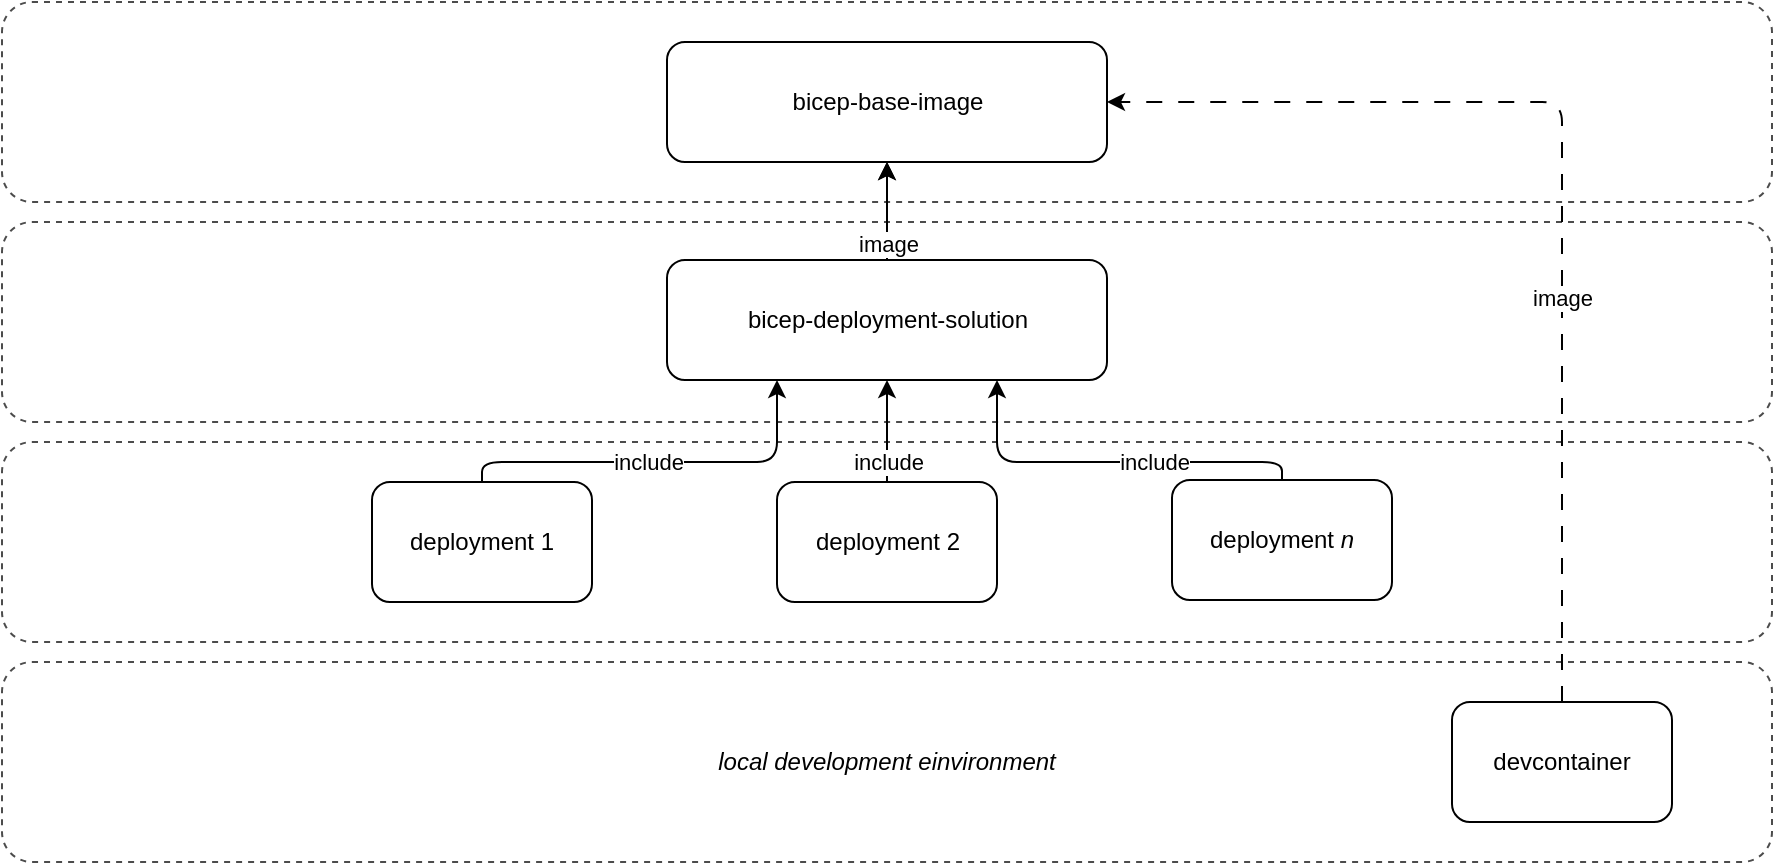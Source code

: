 <mxfile version="27.1.6" pages="3">
  <diagram id="INa1oeCGx6IkDpZqn9pY" name="solution">
    <mxGraphModel dx="2245" dy="756" grid="1" gridSize="10" guides="1" tooltips="1" connect="1" arrows="1" fold="1" page="1" pageScale="1" pageWidth="827" pageHeight="1169" math="0" shadow="0">
      <root>
        <mxCell id="0" />
        <mxCell id="1" parent="0" />
        <mxCell id="K7j2yBrOEj_I1zInGum3-3" value="" style="edgeStyle=orthogonalEdgeStyle;rounded=0;orthogonalLoop=1;jettySize=auto;html=1;" parent="1" source="fan_LsCEkvDjQkuRT088-3" target="fan_LsCEkvDjQkuRT088-1" edge="1">
          <mxGeometry relative="1" as="geometry" />
        </mxCell>
        <mxCell id="Is1GMU5wEq7POQT0-QTG-9" value="&lt;i&gt;local development einvironment&lt;/i&gt;" style="rounded=1;whiteSpace=wrap;html=1;fillColor=none;dashed=1;opacity=70;" parent="1" vertex="1">
          <mxGeometry x="-145" y="410" width="885" height="100" as="geometry" />
        </mxCell>
        <mxCell id="Is1GMU5wEq7POQT0-QTG-6" value="" style="rounded=1;whiteSpace=wrap;html=1;fillColor=none;dashed=1;opacity=70;" parent="1" vertex="1">
          <mxGeometry x="-145" y="80" width="885" height="100" as="geometry" />
        </mxCell>
        <mxCell id="Is1GMU5wEq7POQT0-QTG-7" value="" style="rounded=1;whiteSpace=wrap;html=1;fillColor=none;dashed=1;opacity=70;" parent="1" vertex="1">
          <mxGeometry x="-145" y="190" width="885" height="100" as="geometry" />
        </mxCell>
        <mxCell id="Is1GMU5wEq7POQT0-QTG-8" value="" style="rounded=1;whiteSpace=wrap;html=1;fillColor=none;dashed=1;opacity=70;" parent="1" vertex="1">
          <mxGeometry x="-145" y="300" width="885" height="100" as="geometry" />
        </mxCell>
        <mxCell id="fan_LsCEkvDjQkuRT088-1" value="bicep-base-image" style="rounded=1;whiteSpace=wrap;html=1;" parent="1" vertex="1">
          <mxGeometry x="187.5" y="100" width="220" height="60" as="geometry" />
        </mxCell>
        <mxCell id="fan_LsCEkvDjQkuRT088-2" value="" style="shape=image;verticalLabelPosition=bottom;labelBackgroundColor=default;verticalAlign=top;aspect=fixed;imageAspect=0;image=https://static-00.iconduck.com/assets.00/docker-icon-1024x876-69aqwp3k.png;" parent="1" vertex="1">
          <mxGeometry x="-115.08" y="104.26" width="60.16" height="51.47" as="geometry" />
        </mxCell>
        <mxCell id="nk_0Vmsc4UEk0oq6CmW--5" value="" style="edgeStyle=orthogonalEdgeStyle;rounded=0;orthogonalLoop=1;jettySize=auto;html=1;" parent="1" source="fan_LsCEkvDjQkuRT088-3" target="fan_LsCEkvDjQkuRT088-1" edge="1">
          <mxGeometry relative="1" as="geometry" />
        </mxCell>
        <mxCell id="fgeE1z4mcF0riqID_mbg-6" value="image" style="edgeLabel;html=1;align=center;verticalAlign=middle;resizable=0;points=[];labelBackgroundColor=default;fontFamily=Helvetica;fontSize=11;fontColor=default;fillColor=none;gradientColor=none;" parent="nk_0Vmsc4UEk0oq6CmW--5" vertex="1" connectable="0">
          <mxGeometry x="0.01" y="-1" relative="1" as="geometry">
            <mxPoint x="-1" y="16" as="offset" />
          </mxGeometry>
        </mxCell>
        <mxCell id="fan_LsCEkvDjQkuRT088-3" value="bicep-deployment-solution" style="rounded=1;whiteSpace=wrap;html=1;" parent="1" vertex="1">
          <mxGeometry x="187.5" y="209" width="220" height="60" as="geometry" />
        </mxCell>
        <mxCell id="nk_0Vmsc4UEk0oq6CmW--1" value="" style="shape=image;verticalLabelPosition=bottom;labelBackgroundColor=default;verticalAlign=top;aspect=fixed;imageAspect=0;image=https://gitlab.com/uploads/-/system/project/avatar/30472118/logo-extra-whitespace.png;" parent="1" vertex="1">
          <mxGeometry x="-117.5" y="206.5" width="65" height="65" as="geometry" />
        </mxCell>
        <mxCell id="nk_0Vmsc4UEk0oq6CmW--14" style="edgeStyle=orthogonalEdgeStyle;rounded=1;orthogonalLoop=1;jettySize=auto;html=1;entryX=0.25;entryY=1;entryDx=0;entryDy=0;strokeColor=default;curved=0;" parent="1" source="nk_0Vmsc4UEk0oq6CmW--6" target="fan_LsCEkvDjQkuRT088-3" edge="1">
          <mxGeometry relative="1" as="geometry">
            <Array as="points">
              <mxPoint x="95" y="310" />
              <mxPoint x="243" y="310" />
            </Array>
          </mxGeometry>
        </mxCell>
        <mxCell id="fgeE1z4mcF0riqID_mbg-4" value="include" style="edgeLabel;html=1;align=center;verticalAlign=middle;resizable=0;points=[];" parent="nk_0Vmsc4UEk0oq6CmW--14" vertex="1" connectable="0">
          <mxGeometry x="-0.061" relative="1" as="geometry">
            <mxPoint as="offset" />
          </mxGeometry>
        </mxCell>
        <mxCell id="nk_0Vmsc4UEk0oq6CmW--6" value="deployment 1" style="rounded=1;whiteSpace=wrap;html=1;" parent="1" vertex="1">
          <mxGeometry x="40" y="320" width="110" height="60" as="geometry" />
        </mxCell>
        <mxCell id="nk_0Vmsc4UEk0oq6CmW--15" style="edgeStyle=orthogonalEdgeStyle;rounded=1;orthogonalLoop=1;jettySize=auto;html=1;entryX=0.5;entryY=1;entryDx=0;entryDy=0;strokeColor=default;curved=0;" parent="1" source="nk_0Vmsc4UEk0oq6CmW--9" target="fan_LsCEkvDjQkuRT088-3" edge="1">
          <mxGeometry relative="1" as="geometry" />
        </mxCell>
        <mxCell id="fgeE1z4mcF0riqID_mbg-3" value="include" style="edgeLabel;html=1;align=center;verticalAlign=middle;resizable=0;points=[];" parent="nk_0Vmsc4UEk0oq6CmW--15" vertex="1" connectable="0">
          <mxGeometry x="0.065" y="-1" relative="1" as="geometry">
            <mxPoint x="-1" y="17" as="offset" />
          </mxGeometry>
        </mxCell>
        <mxCell id="nk_0Vmsc4UEk0oq6CmW--9" value="deployment 2" style="rounded=1;whiteSpace=wrap;html=1;" parent="1" vertex="1">
          <mxGeometry x="242.5" y="320" width="110" height="60" as="geometry" />
        </mxCell>
        <mxCell id="nk_0Vmsc4UEk0oq6CmW--13" style="edgeStyle=orthogonalEdgeStyle;rounded=1;orthogonalLoop=1;jettySize=auto;html=1;entryX=0.75;entryY=1;entryDx=0;entryDy=0;strokeColor=default;curved=0;" parent="1" source="nk_0Vmsc4UEk0oq6CmW--11" target="fan_LsCEkvDjQkuRT088-3" edge="1">
          <mxGeometry relative="1" as="geometry">
            <Array as="points">
              <mxPoint x="495" y="310" />
              <mxPoint x="353" y="310" />
            </Array>
          </mxGeometry>
        </mxCell>
        <mxCell id="fgeE1z4mcF0riqID_mbg-5" value="include" style="edgeLabel;html=1;align=center;verticalAlign=middle;resizable=0;points=[];" parent="nk_0Vmsc4UEk0oq6CmW--13" vertex="1" connectable="0">
          <mxGeometry x="-0.242" relative="1" as="geometry">
            <mxPoint as="offset" />
          </mxGeometry>
        </mxCell>
        <mxCell id="nk_0Vmsc4UEk0oq6CmW--11" value="deployment &lt;i&gt;n&lt;/i&gt;" style="rounded=1;whiteSpace=wrap;html=1;" parent="1" vertex="1">
          <mxGeometry x="440" y="319" width="110" height="60" as="geometry" />
        </mxCell>
        <mxCell id="Is1GMU5wEq7POQT0-QTG-1" value="" style="shape=image;verticalLabelPosition=bottom;labelBackgroundColor=default;verticalAlign=top;aspect=fixed;imageAspect=0;image=https://upload.wikimedia.org/wikipedia/commons/thumb/9/9a/Visual_Studio_Code_1.35_icon.svg/2048px-Visual_Studio_Code_1.35_icon.svg.png;" parent="1" vertex="1">
          <mxGeometry x="-105.0" y="440" width="40" height="40" as="geometry" />
        </mxCell>
        <mxCell id="Is1GMU5wEq7POQT0-QTG-3" style="edgeStyle=orthogonalEdgeStyle;rounded=1;orthogonalLoop=1;jettySize=auto;html=1;entryX=1;entryY=0.5;entryDx=0;entryDy=0;curved=0;exitX=0.5;exitY=0;exitDx=0;exitDy=0;dashed=1;dashPattern=8 8;" parent="1" source="Is1GMU5wEq7POQT0-QTG-2" target="fan_LsCEkvDjQkuRT088-1" edge="1">
          <mxGeometry relative="1" as="geometry" />
        </mxCell>
        <mxCell id="Is1GMU5wEq7POQT0-QTG-5" value="image" style="edgeLabel;html=1;align=center;verticalAlign=middle;resizable=0;points=[];" parent="Is1GMU5wEq7POQT0-QTG-3" vertex="1" connectable="0">
          <mxGeometry x="-0.244" y="-2" relative="1" as="geometry">
            <mxPoint x="-2" y="-3" as="offset" />
          </mxGeometry>
        </mxCell>
        <mxCell id="Is1GMU5wEq7POQT0-QTG-2" value="devcontainer" style="rounded=1;whiteSpace=wrap;html=1;" parent="1" vertex="1">
          <mxGeometry x="580" y="430" width="110" height="60" as="geometry" />
        </mxCell>
        <mxCell id="K7j2yBrOEj_I1zInGum3-1" value="" style="shape=image;verticalLabelPosition=bottom;labelBackgroundColor=default;verticalAlign=top;aspect=fixed;imageAspect=0;image=https://gitlab.com/uploads/-/system/project/avatar/30472118/logo-extra-whitespace.png;" parent="1" vertex="1">
          <mxGeometry x="-117.5" y="316.5" width="65" height="65" as="geometry" />
        </mxCell>
      </root>
    </mxGraphModel>
  </diagram>
  <diagram name="pipeline" id="oBOJPI8WT5u1TvHsaGbR">
    <mxGraphModel dx="1418" dy="756" grid="1" gridSize="10" guides="1" tooltips="1" connect="1" arrows="1" fold="1" page="1" pageScale="1" pageWidth="827" pageHeight="1169" math="0" shadow="0">
      <root>
        <mxCell id="0" />
        <mxCell id="1" parent="0" />
        <mxCell id="hW8EgmJHF-hAIjpgLk11-3" value="" style="rounded=1;whiteSpace=wrap;html=1;arcSize=12;" parent="1" vertex="1">
          <mxGeometry x="260" y="50" width="490" height="210" as="geometry" />
        </mxCell>
        <mxCell id="6" value="" style="rounded=1;whiteSpace=wrap;html=1;dashed=1;" parent="1" vertex="1">
          <mxGeometry x="395" y="60" width="120" height="190" as="geometry" />
        </mxCell>
        <mxCell id="hW8EgmJHF-hAIjpgLk11-25" value="" style="rounded=1;whiteSpace=wrap;html=1;dashed=1;" parent="1" vertex="1">
          <mxGeometry x="270" y="60" width="120" height="190" as="geometry" />
        </mxCell>
        <mxCell id="hW8EgmJHF-hAIjpgLk11-20" value="" style="rounded=1;whiteSpace=wrap;html=1;dashed=1;arcSize=8;" parent="1" vertex="1">
          <mxGeometry x="520" y="60" width="220" height="190" as="geometry" />
        </mxCell>
        <mxCell id="hW8EgmJHF-hAIjpgLk11-11" style="edgeStyle=orthogonalEdgeStyle;rounded=0;orthogonalLoop=1;jettySize=auto;html=1;endArrow=blockThin;endFill=1;" parent="1" source="UeYxYK3Cn5XbAIOpTatN-2" target="hW8EgmJHF-hAIjpgLk11-7" edge="1">
          <mxGeometry relative="1" as="geometry" />
        </mxCell>
        <mxCell id="UeYxYK3Cn5XbAIOpTatN-2" value="" style="shape=image;verticalLabelPosition=bottom;labelBackgroundColor=default;verticalAlign=top;aspect=fixed;imageAspect=0;image=https://gitlab.com/uploads/-/system/project/avatar/30472118/logo-extra-whitespace.png;" parent="1" vertex="1">
          <mxGeometry x="30" y="160" width="50" height="50" as="geometry" />
        </mxCell>
        <mxCell id="gM9HhOSeEY18I6hsgLa_-3" value="" style="shape=image;verticalLabelPosition=bottom;labelBackgroundColor=default;verticalAlign=top;aspect=fixed;imageAspect=0;image=https://upload.wikimedia.org/wikipedia/commons/thumb/f/fa/Microsoft_Azure.svg/2048px-Microsoft_Azure.svg.png;" parent="1" vertex="1">
          <mxGeometry x="890" y="160" width="50" height="50" as="geometry" />
        </mxCell>
        <mxCell id="hW8EgmJHF-hAIjpgLk11-1" style="edgeStyle=orthogonalEdgeStyle;rounded=0;orthogonalLoop=1;jettySize=auto;html=1;endArrow=blockThin;endFill=1;exitX=0.5;exitY=0;exitDx=0;exitDy=0;" parent="1" source="YW1inPbLGPEtHc-UeUeM-15" target="UeYxYK3Cn5XbAIOpTatN-2" edge="1">
          <mxGeometry relative="1" as="geometry" />
        </mxCell>
        <mxCell id="hW8EgmJHF-hAIjpgLk11-2" value="Push &lt;br&gt;Bicep &lt;br&gt;Code" style="edgeLabel;html=1;align=center;verticalAlign=middle;resizable=0;points=[];" parent="hW8EgmJHF-hAIjpgLk11-1" connectable="0" vertex="1">
          <mxGeometry x="0.084" y="1" relative="1" as="geometry">
            <mxPoint as="offset" />
          </mxGeometry>
        </mxCell>
        <mxCell id="Hc-8KjNSSpe0YUT5cz_B-1" value="Developer" style="shape=umlActor;verticalLabelPosition=bottom;verticalAlign=top;html=1;outlineConnect=0;" parent="1" vertex="1">
          <mxGeometry x="45" y="410" width="20" height="40" as="geometry" />
        </mxCell>
        <mxCell id="hW8EgmJHF-hAIjpgLk11-21" style="edgeStyle=orthogonalEdgeStyle;rounded=0;orthogonalLoop=1;jettySize=auto;html=1;endArrow=blockThin;endFill=1;" parent="1" source="hW8EgmJHF-hAIjpgLk11-7" target="2" edge="1">
          <mxGeometry relative="1" as="geometry" />
        </mxCell>
        <mxCell id="hW8EgmJHF-hAIjpgLk11-7" value="bicep-lint" style="rounded=1;whiteSpace=wrap;html=1;" parent="1" vertex="1">
          <mxGeometry x="290" y="170" width="80" height="30" as="geometry" />
        </mxCell>
        <mxCell id="hW8EgmJHF-hAIjpgLk11-8" value="bicep-build" style="rounded=1;whiteSpace=wrap;html=1;" parent="1" vertex="1">
          <mxGeometry x="290" y="209" width="80" height="30" as="geometry" />
        </mxCell>
        <mxCell id="hW8EgmJHF-hAIjpgLk11-23" style="edgeStyle=orthogonalEdgeStyle;rounded=0;orthogonalLoop=1;jettySize=auto;html=1;entryX=0;entryY=0.5;entryDx=0;entryDy=0;endArrow=blockThin;endFill=1;" parent="1" source="hW8EgmJHF-hAIjpgLk11-9" target="hW8EgmJHF-hAIjpgLk11-10" edge="1">
          <mxGeometry relative="1" as="geometry" />
        </mxCell>
        <mxCell id="hW8EgmJHF-hAIjpgLk11-9" value="deploy-test" style="rounded=1;whiteSpace=wrap;html=1;" parent="1" vertex="1">
          <mxGeometry x="537.68" y="170" width="80" height="30" as="geometry" />
        </mxCell>
        <mxCell id="hW8EgmJHF-hAIjpgLk11-24" style="edgeStyle=orthogonalEdgeStyle;rounded=0;orthogonalLoop=1;jettySize=auto;html=1;entryX=0;entryY=0.5;entryDx=0;entryDy=0;endArrow=blockThin;endFill=1;" parent="1" source="hW8EgmJHF-hAIjpgLk11-10" target="gM9HhOSeEY18I6hsgLa_-3" edge="1">
          <mxGeometry relative="1" as="geometry" />
        </mxCell>
        <mxCell id="hW8EgmJHF-hAIjpgLk11-10" value="deploy-prod" style="rounded=1;whiteSpace=wrap;html=1;" parent="1" vertex="1">
          <mxGeometry x="650" y="170" width="80" height="30" as="geometry" />
        </mxCell>
        <mxCell id="UeYxYK3Cn5XbAIOpTatN-1" value="Bicep" style="shape=image;verticalLabelPosition=bottom;labelBackgroundColor=default;verticalAlign=top;aspect=fixed;imageAspect=0;image=https://gitlab.com/uploads/-/system/project/avatar/57801916/bicep-logo.png;" parent="1" vertex="1">
          <mxGeometry x="315" y="75" width="30" height="30" as="geometry" />
        </mxCell>
        <mxCell id="hW8EgmJHF-hAIjpgLk11-12" value="&lt;div&gt;.....&lt;/div&gt;&lt;div&gt;&lt;span style=&quot;background-color: transparent; color: light-dark(rgb(0, 0, 0), rgb(255, 255, 255));&quot;&gt;.....&lt;/span&gt;&lt;/div&gt;&lt;div&gt;&lt;span style=&quot;background-color: transparent; color: light-dark(rgb(0, 0, 0), rgb(255, 255, 255));&quot;&gt;.....&lt;/span&gt;&lt;/div&gt;" style="whiteSpace=wrap;html=1;shape=mxgraph.basic.document;verticalAlign=middle;spacing=2;fontSize=8;" parent="1" vertex="1">
          <mxGeometry x="140" y="100" width="30" height="47.5" as="geometry" />
        </mxCell>
        <mxCell id="hW8EgmJHF-hAIjpgLk11-13" value="bicep.gitlab-ci.yml" style="text;html=1;align=center;verticalAlign=middle;resizable=0;points=[];autosize=1;strokeColor=none;fillColor=none;" parent="1" vertex="1">
          <mxGeometry x="100" y="150" width="120" height="30" as="geometry" />
        </mxCell>
        <mxCell id="hW8EgmJHF-hAIjpgLk11-16" value="Azure PowerShell" style="shape=image;verticalLabelPosition=bottom;labelBackgroundColor=default;verticalAlign=top;aspect=fixed;imageAspect=0;image=https://cdn.iconscout.com/icon/free/png-256/free-powershell-logo-icon-download-in-svg-png-gif-file-formats--technology-social-media-company-brand-vol-5-pack-logos-icons-2945093.png;" parent="1" vertex="1">
          <mxGeometry x="615" y="75" width="30" height="30" as="geometry" />
        </mxCell>
        <mxCell id="hW8EgmJHF-hAIjpgLk11-17" value="Build" style="text;html=1;align=center;verticalAlign=middle;resizable=0;points=[];autosize=1;strokeColor=none;fillColor=none;" parent="1" vertex="1">
          <mxGeometry x="305" y="140" width="50" height="30" as="geometry" />
        </mxCell>
        <mxCell id="hW8EgmJHF-hAIjpgLk11-19" value="Deploy" style="text;html=1;align=center;verticalAlign=middle;resizable=0;points=[];autosize=1;strokeColor=none;fillColor=none;" parent="1" vertex="1">
          <mxGeometry x="602.68" y="140" width="60" height="30" as="geometry" />
        </mxCell>
        <mxCell id="12" value="" style="edgeStyle=none;html=1;startArrow=blockThin;startFill=1;endArrow=blockThin;endFill=1;" parent="1" source="hW8EgmJHF-hAIjpgLk11-26" target="hW8EgmJHF-hAIjpgLk11-3" edge="1">
          <mxGeometry relative="1" as="geometry" />
        </mxCell>
        <mxCell id="hW8EgmJHF-hAIjpgLk11-26" value="Shared/Specific Runner&#xa;(Docker Executor)" style="shape=image;verticalLabelPosition=bottom;labelBackgroundColor=default;verticalAlign=top;aspect=fixed;imageAspect=0;image=https://gitlab.com/uploads/-/system/project/avatar/30472118/logo-extra-whitespace.png;" parent="1" vertex="1">
          <mxGeometry x="480.0" y="350.5" width="50" height="50" as="geometry" />
        </mxCell>
        <mxCell id="hW8EgmJHF-hAIjpgLk11-32" value="" style="shape=cylinder3;whiteSpace=wrap;html=1;boundedLbl=1;backgroundOutline=1;size=6;" parent="1" vertex="1">
          <mxGeometry x="674.52" y="358" width="30.97" height="35" as="geometry" />
        </mxCell>
        <mxCell id="hW8EgmJHF-hAIjpgLk11-33" value="Bicep Base Image&lt;div&gt;(Docker Registry)&lt;/div&gt;" style="text;html=1;align=center;verticalAlign=middle;resizable=0;points=[];autosize=1;strokeColor=none;fillColor=none;" parent="1" vertex="1">
          <mxGeometry x="630" y="400.5" width="120" height="40" as="geometry" />
        </mxCell>
        <mxCell id="hW8EgmJHF-hAIjpgLk11-34" style="edgeStyle=orthogonalEdgeStyle;rounded=0;orthogonalLoop=1;jettySize=auto;html=1;dashed=1;endArrow=openThin;endFill=0;" parent="1" source="hW8EgmJHF-hAIjpgLk11-32" target="hW8EgmJHF-hAIjpgLk11-26" edge="1">
          <mxGeometry relative="1" as="geometry" />
        </mxCell>
        <mxCell id="hW8EgmJHF-hAIjpgLk11-6" value="" style="shape=image;verticalLabelPosition=bottom;labelBackgroundColor=default;verticalAlign=top;aspect=fixed;imageAspect=0;image=https://static-00.iconduck.com/assets.00/docker-icon-1024x876-69aqwp3k.png;" parent="1" vertex="1">
          <mxGeometry x="676.6" y="320" width="26.8" height="22.93" as="geometry" />
        </mxCell>
        <mxCell id="4" value="" style="edgeStyle=none;html=1;endArrow=blockThin;endFill=1;" parent="1" source="2" target="hW8EgmJHF-hAIjpgLk11-9" edge="1">
          <mxGeometry relative="1" as="geometry" />
        </mxCell>
        <mxCell id="2" value="validate-test" style="rounded=1;whiteSpace=wrap;html=1;" parent="1" vertex="1">
          <mxGeometry x="415" y="170" width="80" height="30" as="geometry" />
        </mxCell>
        <mxCell id="3" value="validate-prod" style="rounded=1;whiteSpace=wrap;html=1;" parent="1" vertex="1">
          <mxGeometry x="415" y="209" width="80" height="30" as="geometry" />
        </mxCell>
        <mxCell id="7" value="Validate" style="text;html=1;align=center;verticalAlign=middle;resizable=0;points=[];autosize=1;strokeColor=none;fillColor=none;" parent="1" vertex="1">
          <mxGeometry x="420" y="140" width="70" height="30" as="geometry" />
        </mxCell>
        <mxCell id="11" value="Azure PowerShell" style="shape=image;verticalLabelPosition=bottom;labelBackgroundColor=default;verticalAlign=top;aspect=fixed;imageAspect=0;image=https://cdn.iconscout.com/icon/free/png-256/free-powershell-logo-icon-download-in-svg-png-gif-file-formats--technology-social-media-company-brand-vol-5-pack-logos-icons-2945093.png;" parent="1" vertex="1">
          <mxGeometry x="440" y="75" width="30" height="30" as="geometry" />
        </mxCell>
        <mxCell id="tEXlzktsmgSkOuah6m90-12" value="Trigger Pipeline&lt;div&gt;by Rules&lt;/div&gt;" style="text;html=1;align=center;verticalAlign=middle;resizable=0;points=[];autosize=1;strokeColor=none;fillColor=none;" parent="1" vertex="1">
          <mxGeometry x="100" y="190" width="110" height="40" as="geometry" />
        </mxCell>
        <mxCell id="YW1inPbLGPEtHc-UeUeM-15" value="" style="shape=image;verticalLabelPosition=bottom;labelBackgroundColor=default;verticalAlign=top;aspect=fixed;imageAspect=0;image=https://upload.wikimedia.org/wikipedia/commons/thumb/9/9a/Visual_Studio_Code_1.35_icon.svg/2048px-Visual_Studio_Code_1.35_icon.svg.png;" parent="1" vertex="1">
          <mxGeometry x="35" y="355.5" width="40" height="40" as="geometry" />
        </mxCell>
      </root>
    </mxGraphModel>
  </diagram>
  <diagram id="PpB4xPp_ZHeArdvKEWPs" name="avatar">
    <mxGraphModel dx="1418" dy="756" grid="1" gridSize="10" guides="1" tooltips="1" connect="1" arrows="1" fold="1" page="1" pageScale="1" pageWidth="827" pageHeight="1169" math="0" shadow="0">
      <root>
        <mxCell id="0" />
        <mxCell id="1" parent="0" />
        <mxCell id="Fjegqa2-53YeGbkJGSsm-1" value="" style="shape=image;verticalLabelPosition=bottom;labelBackgroundColor=default;verticalAlign=top;aspect=fixed;imageAspect=0;image=https://gitlab.com/uploads/-/system/project/avatar/57801916/bicep-logo.png;" parent="1" vertex="1">
          <mxGeometry x="350" y="345" width="50" height="50" as="geometry" />
        </mxCell>
        <mxCell id="T8laGl2IbO7112Dmj8nN-7" style="edgeStyle=orthogonalEdgeStyle;rounded=1;orthogonalLoop=1;jettySize=auto;html=1;exitX=1;exitY=0.5;exitDx=0;exitDy=0;curved=0;" parent="1" source="0FG9KZWAAc-MZkTY_U2P-1" target="T8laGl2IbO7112Dmj8nN-1" edge="1">
          <mxGeometry relative="1" as="geometry" />
        </mxCell>
        <mxCell id="0FG9KZWAAc-MZkTY_U2P-1" value="" style="shape=image;verticalLabelPosition=bottom;labelBackgroundColor=default;verticalAlign=top;aspect=fixed;imageAspect=0;image=https://cdn.iconscout.com/icon/free/png-256/free-powershell-logo-icon-download-in-svg-png-gif-file-formats--technology-social-media-company-brand-vol-5-pack-logos-icons-2945093.png;" parent="1" vertex="1">
          <mxGeometry x="414" y="290" width="50" height="50" as="geometry" />
        </mxCell>
        <mxCell id="T8laGl2IbO7112Dmj8nN-8" style="edgeStyle=orthogonalEdgeStyle;rounded=1;orthogonalLoop=1;jettySize=auto;html=1;entryX=1;entryY=0.5;entryDx=0;entryDy=0;exitX=0.5;exitY=1;exitDx=0;exitDy=0;curved=0;" parent="1" source="T8laGl2IbO7112Dmj8nN-1" target="KbPCeMhCeb5rMqeu3ku6-1" edge="1">
          <mxGeometry relative="1" as="geometry" />
        </mxCell>
        <mxCell id="T8laGl2IbO7112Dmj8nN-1" value="" style="shape=image;verticalLabelPosition=bottom;labelBackgroundColor=default;verticalAlign=top;aspect=fixed;imageAspect=0;image=https://gitlab.com/uploads/-/system/project/avatar/30472118/logo-extra-whitespace.png;clipPath=inset(10% 7.67% 12.33% 8%);" parent="1" vertex="1">
          <mxGeometry x="464" y="339.74" width="60" height="55.257" as="geometry" />
        </mxCell>
        <mxCell id="T8laGl2IbO7112Dmj8nN-6" style="edgeStyle=orthogonalEdgeStyle;rounded=1;orthogonalLoop=1;jettySize=auto;html=1;entryX=0.012;entryY=0.574;entryDx=0;entryDy=0;entryPerimeter=0;curved=0;exitX=0.5;exitY=0;exitDx=0;exitDy=0;" parent="1" source="Fjegqa2-53YeGbkJGSsm-1" target="0FG9KZWAAc-MZkTY_U2P-1" edge="1">
          <mxGeometry relative="1" as="geometry" />
        </mxCell>
        <mxCell id="KbPCeMhCeb5rMqeu3ku6-2" style="edgeStyle=orthogonalEdgeStyle;rounded=1;orthogonalLoop=1;jettySize=auto;html=1;entryX=0.5;entryY=1;entryDx=0;entryDy=0;curved=0;" parent="1" source="KbPCeMhCeb5rMqeu3ku6-1" target="Fjegqa2-53YeGbkJGSsm-1" edge="1">
          <mxGeometry relative="1" as="geometry" />
        </mxCell>
        <mxCell id="KbPCeMhCeb5rMqeu3ku6-1" value="" style="shape=image;verticalLabelPosition=bottom;labelBackgroundColor=default;verticalAlign=top;aspect=fixed;imageAspect=0;image=https://upload.wikimedia.org/wikipedia/commons/thumb/9/9a/Visual_Studio_Code_1.35_icon.svg/2048px-Visual_Studio_Code_1.35_icon.svg.png;" parent="1" vertex="1">
          <mxGeometry x="419" y="410" width="40" height="40" as="geometry" />
        </mxCell>
      </root>
    </mxGraphModel>
  </diagram>
</mxfile>
